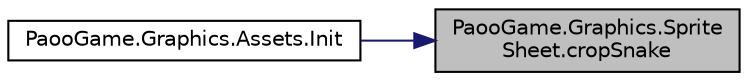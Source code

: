 digraph "PaooGame.Graphics.SpriteSheet.cropSnake"
{
 // LATEX_PDF_SIZE
  edge [fontname="Helvetica",fontsize="10",labelfontname="Helvetica",labelfontsize="10"];
  node [fontname="Helvetica",fontsize="10",shape=record];
  rankdir="RL";
  Node1 [label="PaooGame.Graphics.Sprite\lSheet.cropSnake",height=0.2,width=0.4,color="black", fillcolor="grey75", style="filled", fontcolor="black",tooltip=" "];
  Node1 -> Node2 [dir="back",color="midnightblue",fontsize="10",style="solid",fontname="Helvetica"];
  Node2 [label="PaooGame.Graphics.Assets.Init",height=0.2,width=0.4,color="black", fillcolor="white", style="filled",URL="$class_paoo_game_1_1_graphics_1_1_assets.html#a48cc876058d540a618f4c7076191b44d",tooltip="Functia initializaza referintele catre elementele grafice utilizate."];
}
